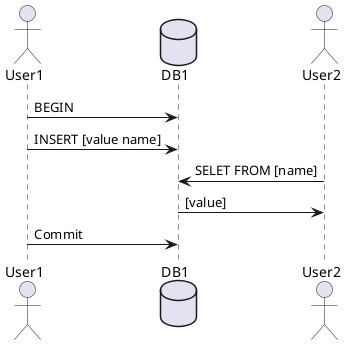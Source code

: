 @startuml
'https://plantuml.com
actor User1
database DB1
actor User2

User1 -> DB1 : BEGIN
User1 -> DB1 : INSERT [value name]
User2 -> DB1 : SELET FROM [name]
User2 <- DB1 : [value]
User1 -> DB1 : Commit

@enduml